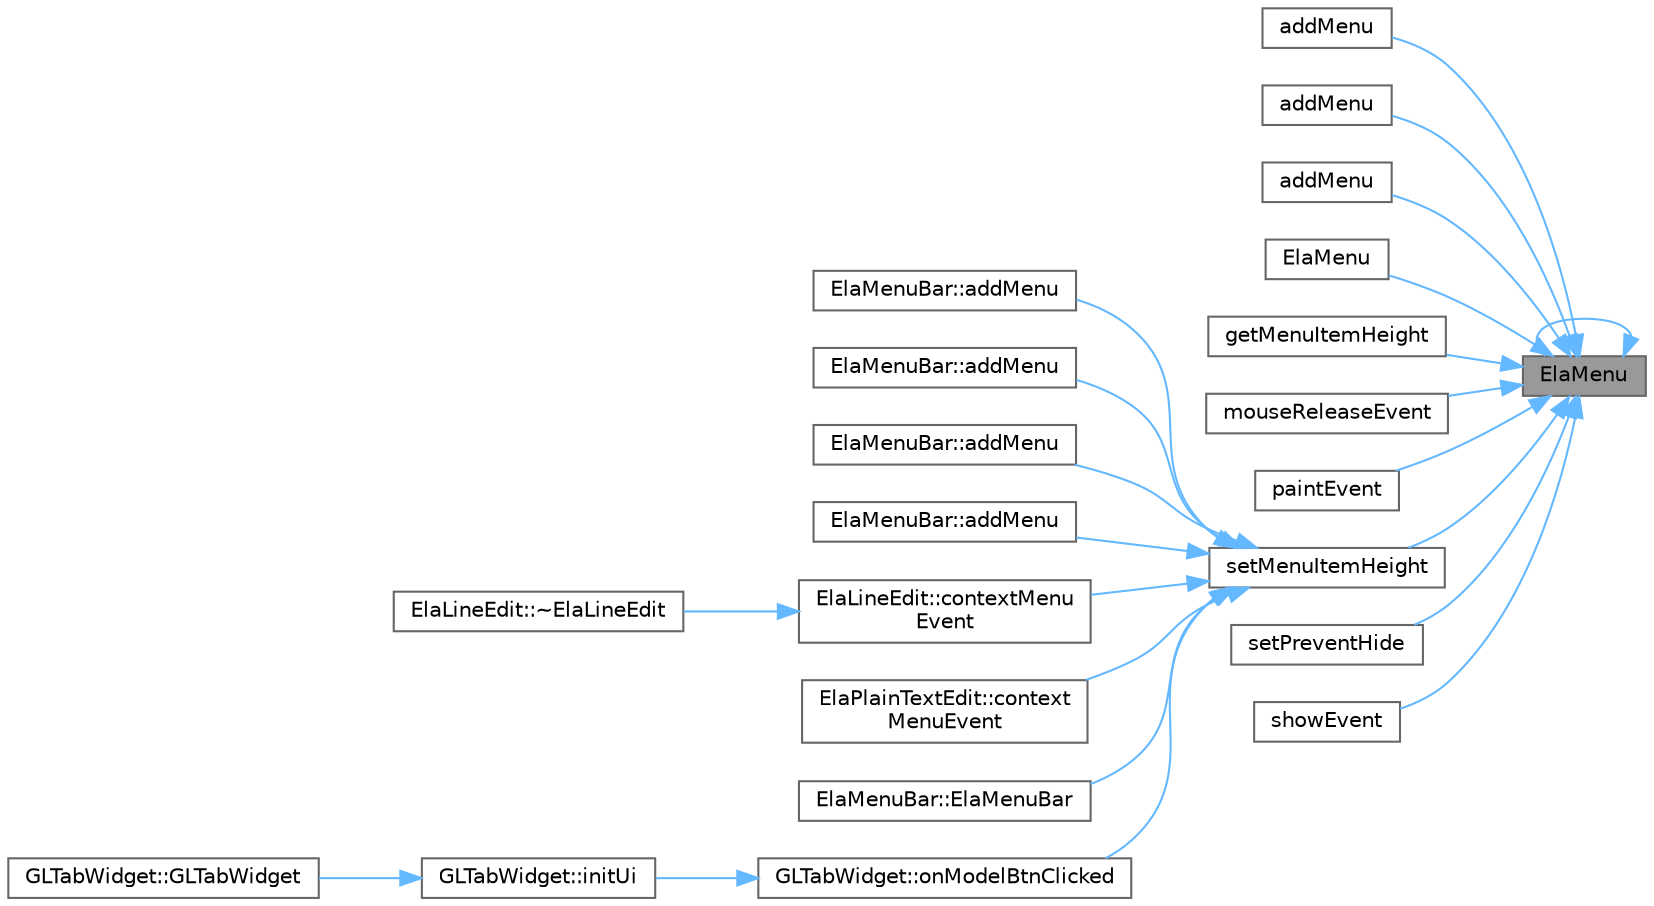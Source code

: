 digraph "ElaMenu"
{
 // LATEX_PDF_SIZE
  bgcolor="transparent";
  edge [fontname=Helvetica,fontsize=10,labelfontname=Helvetica,labelfontsize=10];
  node [fontname=Helvetica,fontsize=10,shape=box,height=0.2,width=0.4];
  rankdir="RL";
  Node1 [id="Node000001",label="ElaMenu",height=0.2,width=0.4,color="gray40", fillcolor="grey60", style="filled", fontcolor="black",tooltip="构造函数，初始化菜单"];
  Node1 -> Node2 [id="edge1_Node000001_Node000002",dir="back",color="steelblue1",style="solid",tooltip=" "];
  Node2 [id="Node000002",label="addMenu",height=0.2,width=0.4,color="grey40", fillcolor="white", style="filled",URL="$class_ela_menu.html#a683e89fa3744a2c350a5668aa60c4a6e",tooltip="添加新菜单（带图标）"];
  Node1 -> Node3 [id="edge2_Node000001_Node000003",dir="back",color="steelblue1",style="solid",tooltip=" "];
  Node3 [id="Node000003",label="addMenu",height=0.2,width=0.4,color="grey40", fillcolor="white", style="filled",URL="$class_ela_menu.html#a95d76d07dd760f4d7608d4e0a575d3fd",tooltip="添加新菜单（仅标题）"];
  Node1 -> Node4 [id="edge3_Node000001_Node000004",dir="back",color="steelblue1",style="solid",tooltip=" "];
  Node4 [id="Node000004",label="addMenu",height=0.2,width=0.4,color="grey40", fillcolor="white", style="filled",URL="$class_ela_menu.html#aaf14420087c681d7b7be2d1c8e36a7ad",tooltip="添加新菜单（带 Ela 图标）"];
  Node1 -> Node5 [id="edge4_Node000001_Node000005",dir="back",color="steelblue1",style="solid",tooltip=" "];
  Node5 [id="Node000005",label="ElaMenu",height=0.2,width=0.4,color="grey40", fillcolor="white", style="filled",URL="$class_ela_menu.html#a4071f65004ff710cb8d95b9c19a33d5b",tooltip="构造函数，初始化带标题的菜单"];
  Node1 -> Node1 [id="edge5_Node000001_Node000001",dir="back",color="steelblue1",style="solid",tooltip=" "];
  Node1 -> Node6 [id="edge6_Node000001_Node000006",dir="back",color="steelblue1",style="solid",tooltip=" "];
  Node6 [id="Node000006",label="getMenuItemHeight",height=0.2,width=0.4,color="grey40", fillcolor="white", style="filled",URL="$class_ela_menu.html#afa2d52cee9caff55bd2b77b24f65cb70",tooltip="获取菜单项高度"];
  Node1 -> Node7 [id="edge7_Node000001_Node000007",dir="back",color="steelblue1",style="solid",tooltip=" "];
  Node7 [id="Node000007",label="mouseReleaseEvent",height=0.2,width=0.4,color="grey40", fillcolor="white", style="filled",URL="$class_ela_menu.html#a2de3e1806dc8e5d659fc1f35545a5b87",tooltip="鼠标释放事件处理"];
  Node1 -> Node8 [id="edge8_Node000001_Node000008",dir="back",color="steelblue1",style="solid",tooltip=" "];
  Node8 [id="Node000008",label="paintEvent",height=0.2,width=0.4,color="grey40", fillcolor="white", style="filled",URL="$class_ela_menu.html#aa71936647c7e332ab07cbec003a8c9a2",tooltip="重绘事件，绘制菜单动画"];
  Node1 -> Node9 [id="edge9_Node000001_Node000009",dir="back",color="steelblue1",style="solid",tooltip=" "];
  Node9 [id="Node000009",label="setMenuItemHeight",height=0.2,width=0.4,color="grey40", fillcolor="white", style="filled",URL="$class_ela_menu.html#af42892b6387593beb90668474818ad99",tooltip="设置菜单项高度"];
  Node9 -> Node10 [id="edge10_Node000009_Node000010",dir="back",color="steelblue1",style="solid",tooltip=" "];
  Node10 [id="Node000010",label="ElaMenuBar::addMenu",height=0.2,width=0.4,color="grey40", fillcolor="white", style="filled",URL="$class_ela_menu_bar.html#a683e89fa3744a2c350a5668aa60c4a6e",tooltip="添加新菜单（带图标）"];
  Node9 -> Node11 [id="edge11_Node000009_Node000011",dir="back",color="steelblue1",style="solid",tooltip=" "];
  Node11 [id="Node000011",label="ElaMenuBar::addMenu",height=0.2,width=0.4,color="grey40", fillcolor="white", style="filled",URL="$class_ela_menu_bar.html#a95d76d07dd760f4d7608d4e0a575d3fd",tooltip="添加新菜单（仅标题）"];
  Node9 -> Node12 [id="edge12_Node000009_Node000012",dir="back",color="steelblue1",style="solid",tooltip=" "];
  Node12 [id="Node000012",label="ElaMenuBar::addMenu",height=0.2,width=0.4,color="grey40", fillcolor="white", style="filled",URL="$class_ela_menu_bar.html#aaf14420087c681d7b7be2d1c8e36a7ad",tooltip="添加新菜单（带 Ela 图标）"];
  Node9 -> Node13 [id="edge13_Node000009_Node000013",dir="back",color="steelblue1",style="solid",tooltip=" "];
  Node13 [id="Node000013",label="ElaMenuBar::addMenu",height=0.2,width=0.4,color="grey40", fillcolor="white", style="filled",URL="$class_ela_menu_bar.html#a964db201b4bb2e74913997d756de6e82",tooltip="添加现有菜单"];
  Node9 -> Node14 [id="edge14_Node000009_Node000014",dir="back",color="steelblue1",style="solid",tooltip=" "];
  Node14 [id="Node000014",label="ElaLineEdit::contextMenu\lEvent",height=0.2,width=0.4,color="grey40", fillcolor="white", style="filled",URL="$class_ela_line_edit.html#a44332bad57b7f2706a832fd623853492",tooltip=" "];
  Node14 -> Node15 [id="edge15_Node000014_Node000015",dir="back",color="steelblue1",style="solid",tooltip=" "];
  Node15 [id="Node000015",label="ElaLineEdit::~ElaLineEdit",height=0.2,width=0.4,color="grey40", fillcolor="white", style="filled",URL="$class_ela_line_edit.html#a8bff38e5aa38ad71a88f34e1118541f1",tooltip="新增"];
  Node9 -> Node16 [id="edge16_Node000009_Node000016",dir="back",color="steelblue1",style="solid",tooltip=" "];
  Node16 [id="Node000016",label="ElaPlainTextEdit::context\lMenuEvent",height=0.2,width=0.4,color="grey40", fillcolor="white", style="filled",URL="$class_ela_plain_text_edit.html#a44332bad57b7f2706a832fd623853492",tooltip="上下文菜单事件处理"];
  Node9 -> Node17 [id="edge17_Node000009_Node000017",dir="back",color="steelblue1",style="solid",tooltip=" "];
  Node17 [id="Node000017",label="ElaMenuBar::ElaMenuBar",height=0.2,width=0.4,color="grey40", fillcolor="white", style="filled",URL="$class_ela_menu_bar.html#a201d651eec4df847adbda6e88ba67254",tooltip="构造函数，初始化菜单栏"];
  Node9 -> Node18 [id="edge18_Node000009_Node000018",dir="back",color="steelblue1",style="solid",tooltip=" "];
  Node18 [id="Node000018",label="GLTabWidget::onModelBtnClicked",height=0.2,width=0.4,color="grey40", fillcolor="white", style="filled",URL="$class_g_l_tab_widget.html#a79cd603a3b352bc991790c69aeae212a",tooltip="模式按钮点击槽函数"];
  Node18 -> Node19 [id="edge19_Node000018_Node000019",dir="back",color="steelblue1",style="solid",tooltip=" "];
  Node19 [id="Node000019",label="GLTabWidget::initUi",height=0.2,width=0.4,color="grey40", fillcolor="white", style="filled",URL="$class_g_l_tab_widget.html#afba6e95967cc3eb25fd518f7bde6ec04",tooltip="初始化界面"];
  Node19 -> Node20 [id="edge20_Node000019_Node000020",dir="back",color="steelblue1",style="solid",tooltip=" "];
  Node20 [id="Node000020",label="GLTabWidget::GLTabWidget",height=0.2,width=0.4,color="grey40", fillcolor="white", style="filled",URL="$class_g_l_tab_widget.html#acf273a069a5b1975e841029f169e76ef",tooltip="构造函数，初始化推荐界面"];
  Node1 -> Node21 [id="edge21_Node000001_Node000021",dir="back",color="steelblue1",style="solid",tooltip=" "];
  Node21 [id="Node000021",label="setPreventHide",height=0.2,width=0.4,color="grey40", fillcolor="white", style="filled",URL="$class_ela_menu.html#a2267cc7b16cb7f2d951ec6eacac2d92f",tooltip="设置是否阻止菜单隐藏"];
  Node1 -> Node22 [id="edge22_Node000001_Node000022",dir="back",color="steelblue1",style="solid",tooltip=" "];
  Node22 [id="Node000022",label="showEvent",height=0.2,width=0.4,color="grey40", fillcolor="white", style="filled",URL="$class_ela_menu.html#a26eb1890b4d4dfb7bf76fb7c44cbdebf",tooltip="显示事件处理"];
}
